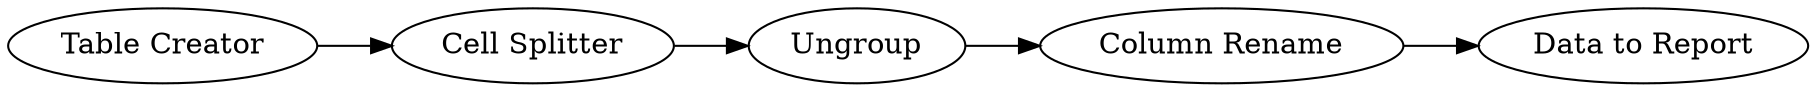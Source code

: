 digraph {
	2 -> 3
	1 -> 2
	3 -> 4
	4 -> 5
	5 [label="Data to Report"]
	1 [label="Table Creator"]
	4 [label="Column Rename"]
	3 [label=Ungroup]
	2 [label="Cell Splitter"]
	rankdir=LR
}
